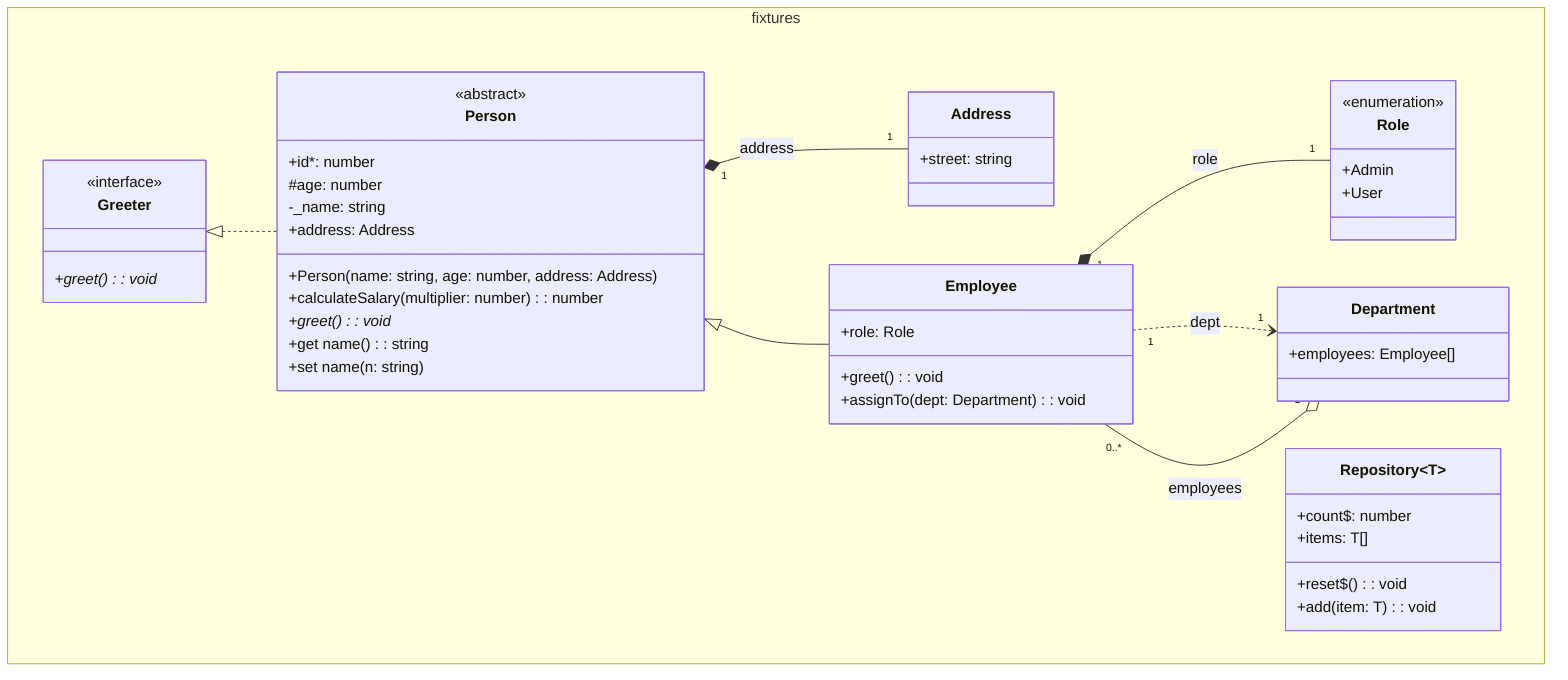 classDiagram
  namespace fixtures {
    class Person {
      <<abstract>>
      +id*: number
      #age: number
      -_name: string
      +address: Address
      +Person(name: string, age: number, address: Address)
      +calculateSalary(multiplier: number): number
      +greet()*: void
      +get name(): string
      +set name(n: string)
    }
    class Employee {
      +role: Role
      +greet(): void
      +assignTo(dept: Department): void
    }
    class Department {
      +employees: Employee[]
    }
    class Repository~T~ {
      +count$: number
      +items: T[]
      +reset$(): void
      +add(item: T): void
    }
    class Greeter {
      <<interface>>
      +greet()*: void
    }
    class Role {
      <<enumeration>>
      +Admin
      +User
    }
    class Address {
      +street: string
    }
  }
  Person "1" *-- "1" Address : address
  Greeter <|.. Person
  Employee "1" *-- "1" Role : role
  Employee "1" ..> "1" Department : dept
  Person <|-- Employee
  Department "1" o-- "0..*" Employee : employees